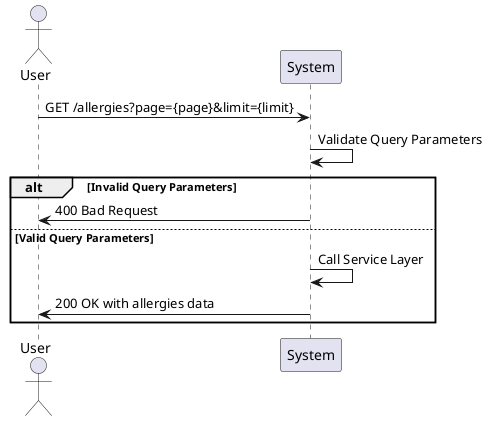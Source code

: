 @startuml
actor User
participant System

User -> System: GET /allergies?page={page}&limit={limit}
System -> System: Validate Query Parameters
alt Invalid Query Parameters
    System -> User: 400 Bad Request
else Valid Query Parameters
    System -> System: Call Service Layer
    System -> User: 200 OK with allergies data
end
@enduml
